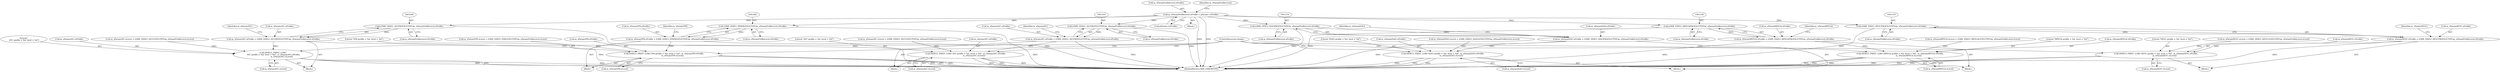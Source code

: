 digraph "0_Android_89913d7df36dbeb458ce165856bd6505a2ec647d_2@pointer" {
"1001310" [label="(Call,m_sParamProfileLevel.eProfile = pParam->eProfile)"];
"1001337" [label="(Call,(OMX_VIDEO_MPEG4PROFILETYPE)m_sParamProfileLevel.eProfile)"];
"1001333" [label="(Call,m_sParamMPEG4.eProfile = (OMX_VIDEO_MPEG4PROFILETYPE)m_sParamProfileLevel.eProfile)"];
"1001351" [label="(Call,DEBUG_PRINT_LOW(\"MPEG4 profile = %d, level = %d\", m_sParamMPEG4.eProfile,\n                            m_sParamMPEG4.eLevel))"];
"1001373" [label="(Call,(OMX_VIDEO_H263PROFILETYPE)m_sParamProfileLevel.eProfile)"];
"1001369" [label="(Call,m_sParamH263.eProfile = (OMX_VIDEO_H263PROFILETYPE)m_sParamProfileLevel.eProfile)"];
"1001387" [label="(Call,DEBUG_PRINT_LOW(\"H263 profile = %d, level = %d\", m_sParamH263.eProfile,\n                            m_sParamH263.eLevel))"];
"1001409" [label="(Call,(OMX_VIDEO_AVCPROFILETYPE)m_sParamProfileLevel.eProfile)"];
"1001405" [label="(Call,m_sParamAVC.eProfile = (OMX_VIDEO_AVCPROFILETYPE)m_sParamProfileLevel.eProfile)"];
"1001423" [label="(Call,DEBUG_PRINT_LOW(\"AVC profile = %d, level = %d\", m_sParamAVC.eProfile,\n                            m_sParamAVC.eLevel))"];
"1001445" [label="(Call,(OMX_VIDEO_AVCPROFILETYPE)m_sParamProfileLevel.eProfile)"];
"1001441" [label="(Call,m_sParamAVC.eProfile = (OMX_VIDEO_AVCPROFILETYPE)m_sParamProfileLevel.eProfile)"];
"1001459" [label="(Call,DEBUG_PRINT_LOW(\"\n AVC profile = %d, level = %d\", m_sParamAVC.eProfile,\n                            m_sParamAVC.eLevel))"];
"1001481" [label="(Call,(OMX_VIDEO_VP8PROFILETYPE)m_sParamProfileLevel.eProfile)"];
"1001477" [label="(Call,m_sParamVP8.eProfile = (OMX_VIDEO_VP8PROFILETYPE)m_sParamProfileLevel.eProfile)"];
"1001495" [label="(Call,DEBUG_PRINT_LOW(\"VP8 profile = %d, level = %d\", m_sParamVP8.eProfile,\n                            m_sParamVP8.eLevel))"];
"1001517" [label="(Call,(OMX_VIDEO_HEVCPROFILETYPE)m_sParamProfileLevel.eProfile)"];
"1001513" [label="(Call,m_sParamHEVC.eProfile = (OMX_VIDEO_HEVCPROFILETYPE)m_sParamProfileLevel.eProfile)"];
"1001531" [label="(Call,DEBUG_PRINT_LOW(\"HEVC profile = %d, level = %d\", m_sParamHEVC.eProfile,\n                            m_sParamHEVC.eLevel))"];
"1001514" [label="(Call,m_sParamHEVC.eProfile)"];
"1001513" [label="(Call,m_sParamHEVC.eProfile = (OMX_VIDEO_HEVCPROFILETYPE)m_sParamProfileLevel.eProfile)"];
"1001533" [label="(Call,m_sParamHEVC.eProfile)"];
"1001411" [label="(Call,m_sParamProfileLevel.eProfile)"];
"1001512" [label="(Block,)"];
"1001450" [label="(Call,m_sParamAVC.eLevel = (OMX_VIDEO_AVCLEVELTYPE)m_sParamProfileLevel.eLevel)"];
"1001353" [label="(Call,m_sParamMPEG4.eProfile)"];
"1001481" [label="(Call,(OMX_VIDEO_VP8PROFILETYPE)m_sParamProfileLevel.eProfile)"];
"1001380" [label="(Identifier,m_sParamH263)"];
"1001441" [label="(Call,m_sParamAVC.eProfile = (OMX_VIDEO_AVCPROFILETYPE)m_sParamProfileLevel.eProfile)"];
"1001332" [label="(Block,)"];
"1001524" [label="(Identifier,m_sParamHEVC)"];
"1001339" [label="(Call,m_sParamProfileLevel.eProfile)"];
"1001311" [label="(Call,m_sParamProfileLevel.eProfile)"];
"1001447" [label="(Call,m_sParamProfileLevel.eProfile)"];
"1001370" [label="(Call,m_sParamH263.eProfile)"];
"1001442" [label="(Call,m_sParamAVC.eProfile)"];
"1001495" [label="(Call,DEBUG_PRINT_LOW(\"VP8 profile = %d, level = %d\", m_sParamVP8.eProfile,\n                            m_sParamVP8.eLevel))"];
"1001405" [label="(Call,m_sParamAVC.eProfile = (OMX_VIDEO_AVCPROFILETYPE)m_sParamProfileLevel.eProfile)"];
"1001368" [label="(Block,)"];
"1001416" [label="(Identifier,m_sParamAVC)"];
"1001477" [label="(Call,m_sParamVP8.eProfile = (OMX_VIDEO_VP8PROFILETYPE)m_sParamProfileLevel.eProfile)"];
"1001483" [label="(Call,m_sParamProfileLevel.eProfile)"];
"1001378" [label="(Call,m_sParamH263.eLevel = (OMX_VIDEO_H263LEVELTYPE)m_sParamProfileLevel.eLevel)"];
"1001356" [label="(Call,m_sParamMPEG4.eLevel)"];
"1001344" [label="(Identifier,m_sParamMPEG4)"];
"1001334" [label="(Call,m_sParamMPEG4.eProfile)"];
"1001464" [label="(Call,m_sParamAVC.eLevel)"];
"1001333" [label="(Call,m_sParamMPEG4.eProfile = (OMX_VIDEO_MPEG4PROFILETYPE)m_sParamProfileLevel.eProfile)"];
"1001497" [label="(Call,m_sParamVP8.eProfile)"];
"1001532" [label="(Literal,\"HEVC profile = %d, level = %d\")"];
"1001531" [label="(Call,DEBUG_PRINT_LOW(\"HEVC profile = %d, level = %d\", m_sParamHEVC.eProfile,\n                            m_sParamHEVC.eLevel))"];
"1001461" [label="(Call,m_sParamAVC.eProfile)"];
"1001409" [label="(Call,(OMX_VIDEO_AVCPROFILETYPE)m_sParamProfileLevel.eProfile)"];
"1001476" [label="(Block,)"];
"1001519" [label="(Call,m_sParamProfileLevel.eProfile)"];
"1001539" [label="(ControlStructure,break;)"];
"1001517" [label="(Call,(OMX_VIDEO_HEVCPROFILETYPE)m_sParamProfileLevel.eProfile)"];
"1001342" [label="(Call,m_sParamMPEG4.eLevel = (OMX_VIDEO_MPEG4LEVELTYPE)m_sParamProfileLevel.eLevel)"];
"1001373" [label="(Call,(OMX_VIDEO_H263PROFILETYPE)m_sParamProfileLevel.eProfile)"];
"1001337" [label="(Call,(OMX_VIDEO_MPEG4PROFILETYPE)m_sParamProfileLevel.eProfile)"];
"1001277" [label="(Block,)"];
"1001392" [label="(Call,m_sParamH263.eLevel)"];
"1001406" [label="(Call,m_sParamAVC.eProfile)"];
"1001424" [label="(Literal,\"AVC profile = %d, level = %d\")"];
"1001478" [label="(Call,m_sParamVP8.eProfile)"];
"1001428" [label="(Call,m_sParamAVC.eLevel)"];
"1001440" [label="(Block,)"];
"1001522" [label="(Call,m_sParamHEVC.eLevel = (OMX_VIDEO_HEVCLEVELTYPE)m_sParamProfileLevel.eLevel)"];
"1001404" [label="(Block,)"];
"1001496" [label="(Literal,\"VP8 profile = %d, level = %d\")"];
"1001388" [label="(Literal,\"H263 profile = %d, level = %d\")"];
"1002951" [label="(MethodReturn,OMX_ERRORTYPE)"];
"1001536" [label="(Call,m_sParamHEVC.eLevel)"];
"1001486" [label="(Call,m_sParamVP8.eLevel = (OMX_VIDEO_VP8LEVELTYPE)m_sParamProfileLevel.eLevel)"];
"1001314" [label="(Call,pParam->eProfile)"];
"1001319" [label="(Identifier,m_sParamProfileLevel)"];
"1001375" [label="(Call,m_sParamProfileLevel.eProfile)"];
"1001414" [label="(Call,m_sParamAVC.eLevel = (OMX_VIDEO_AVCLEVELTYPE)m_sParamProfileLevel.eLevel)"];
"1001452" [label="(Identifier,m_sParamAVC)"];
"1001423" [label="(Call,DEBUG_PRINT_LOW(\"AVC profile = %d, level = %d\", m_sParamAVC.eProfile,\n                            m_sParamAVC.eLevel))"];
"1001500" [label="(Call,m_sParamVP8.eLevel)"];
"1001351" [label="(Call,DEBUG_PRINT_LOW(\"MPEG4 profile = %d, level = %d\", m_sParamMPEG4.eProfile,\n                            m_sParamMPEG4.eLevel))"];
"1001488" [label="(Identifier,m_sParamVP8)"];
"1001369" [label="(Call,m_sParamH263.eProfile = (OMX_VIDEO_H263PROFILETYPE)m_sParamProfileLevel.eProfile)"];
"1001445" [label="(Call,(OMX_VIDEO_AVCPROFILETYPE)m_sParamProfileLevel.eProfile)"];
"1001387" [label="(Call,DEBUG_PRINT_LOW(\"H263 profile = %d, level = %d\", m_sParamH263.eProfile,\n                            m_sParamH263.eLevel))"];
"1001310" [label="(Call,m_sParamProfileLevel.eProfile = pParam->eProfile)"];
"1001352" [label="(Literal,\"MPEG4 profile = %d, level = %d\")"];
"1001459" [label="(Call,DEBUG_PRINT_LOW(\"\n AVC profile = %d, level = %d\", m_sParamAVC.eProfile,\n                            m_sParamAVC.eLevel))"];
"1001425" [label="(Call,m_sParamAVC.eProfile)"];
"1001460" [label="(Literal,\"\n AVC profile = %d, level = %d\")"];
"1001389" [label="(Call,m_sParamH263.eProfile)"];
"1001310" -> "1001277"  [label="AST: "];
"1001310" -> "1001314"  [label="CFG: "];
"1001311" -> "1001310"  [label="AST: "];
"1001314" -> "1001310"  [label="AST: "];
"1001319" -> "1001310"  [label="CFG: "];
"1001310" -> "1002951"  [label="DDG: "];
"1001310" -> "1002951"  [label="DDG: "];
"1001310" -> "1001337"  [label="DDG: "];
"1001310" -> "1001373"  [label="DDG: "];
"1001310" -> "1001409"  [label="DDG: "];
"1001310" -> "1001445"  [label="DDG: "];
"1001310" -> "1001481"  [label="DDG: "];
"1001310" -> "1001517"  [label="DDG: "];
"1001337" -> "1001333"  [label="AST: "];
"1001337" -> "1001339"  [label="CFG: "];
"1001338" -> "1001337"  [label="AST: "];
"1001339" -> "1001337"  [label="AST: "];
"1001333" -> "1001337"  [label="CFG: "];
"1001337" -> "1002951"  [label="DDG: "];
"1001337" -> "1001333"  [label="DDG: "];
"1001333" -> "1001332"  [label="AST: "];
"1001334" -> "1001333"  [label="AST: "];
"1001344" -> "1001333"  [label="CFG: "];
"1001333" -> "1002951"  [label="DDG: "];
"1001333" -> "1001351"  [label="DDG: "];
"1001351" -> "1001332"  [label="AST: "];
"1001351" -> "1001356"  [label="CFG: "];
"1001352" -> "1001351"  [label="AST: "];
"1001353" -> "1001351"  [label="AST: "];
"1001356" -> "1001351"  [label="AST: "];
"1001539" -> "1001351"  [label="CFG: "];
"1001351" -> "1002951"  [label="DDG: "];
"1001351" -> "1002951"  [label="DDG: "];
"1001351" -> "1002951"  [label="DDG: "];
"1001342" -> "1001351"  [label="DDG: "];
"1001373" -> "1001369"  [label="AST: "];
"1001373" -> "1001375"  [label="CFG: "];
"1001374" -> "1001373"  [label="AST: "];
"1001375" -> "1001373"  [label="AST: "];
"1001369" -> "1001373"  [label="CFG: "];
"1001373" -> "1002951"  [label="DDG: "];
"1001373" -> "1001369"  [label="DDG: "];
"1001369" -> "1001368"  [label="AST: "];
"1001370" -> "1001369"  [label="AST: "];
"1001380" -> "1001369"  [label="CFG: "];
"1001369" -> "1002951"  [label="DDG: "];
"1001369" -> "1001387"  [label="DDG: "];
"1001387" -> "1001368"  [label="AST: "];
"1001387" -> "1001392"  [label="CFG: "];
"1001388" -> "1001387"  [label="AST: "];
"1001389" -> "1001387"  [label="AST: "];
"1001392" -> "1001387"  [label="AST: "];
"1001539" -> "1001387"  [label="CFG: "];
"1001387" -> "1002951"  [label="DDG: "];
"1001387" -> "1002951"  [label="DDG: "];
"1001387" -> "1002951"  [label="DDG: "];
"1001378" -> "1001387"  [label="DDG: "];
"1001409" -> "1001405"  [label="AST: "];
"1001409" -> "1001411"  [label="CFG: "];
"1001410" -> "1001409"  [label="AST: "];
"1001411" -> "1001409"  [label="AST: "];
"1001405" -> "1001409"  [label="CFG: "];
"1001409" -> "1002951"  [label="DDG: "];
"1001409" -> "1001405"  [label="DDG: "];
"1001405" -> "1001404"  [label="AST: "];
"1001406" -> "1001405"  [label="AST: "];
"1001416" -> "1001405"  [label="CFG: "];
"1001405" -> "1002951"  [label="DDG: "];
"1001405" -> "1001423"  [label="DDG: "];
"1001423" -> "1001404"  [label="AST: "];
"1001423" -> "1001428"  [label="CFG: "];
"1001424" -> "1001423"  [label="AST: "];
"1001425" -> "1001423"  [label="AST: "];
"1001428" -> "1001423"  [label="AST: "];
"1001539" -> "1001423"  [label="CFG: "];
"1001423" -> "1002951"  [label="DDG: "];
"1001423" -> "1002951"  [label="DDG: "];
"1001423" -> "1002951"  [label="DDG: "];
"1001414" -> "1001423"  [label="DDG: "];
"1001445" -> "1001441"  [label="AST: "];
"1001445" -> "1001447"  [label="CFG: "];
"1001446" -> "1001445"  [label="AST: "];
"1001447" -> "1001445"  [label="AST: "];
"1001441" -> "1001445"  [label="CFG: "];
"1001445" -> "1002951"  [label="DDG: "];
"1001445" -> "1001441"  [label="DDG: "];
"1001441" -> "1001440"  [label="AST: "];
"1001442" -> "1001441"  [label="AST: "];
"1001452" -> "1001441"  [label="CFG: "];
"1001441" -> "1002951"  [label="DDG: "];
"1001441" -> "1001459"  [label="DDG: "];
"1001459" -> "1001440"  [label="AST: "];
"1001459" -> "1001464"  [label="CFG: "];
"1001460" -> "1001459"  [label="AST: "];
"1001461" -> "1001459"  [label="AST: "];
"1001464" -> "1001459"  [label="AST: "];
"1001539" -> "1001459"  [label="CFG: "];
"1001459" -> "1002951"  [label="DDG: "];
"1001459" -> "1002951"  [label="DDG: "];
"1001459" -> "1002951"  [label="DDG: "];
"1001450" -> "1001459"  [label="DDG: "];
"1001481" -> "1001477"  [label="AST: "];
"1001481" -> "1001483"  [label="CFG: "];
"1001482" -> "1001481"  [label="AST: "];
"1001483" -> "1001481"  [label="AST: "];
"1001477" -> "1001481"  [label="CFG: "];
"1001481" -> "1002951"  [label="DDG: "];
"1001481" -> "1001477"  [label="DDG: "];
"1001477" -> "1001476"  [label="AST: "];
"1001478" -> "1001477"  [label="AST: "];
"1001488" -> "1001477"  [label="CFG: "];
"1001477" -> "1002951"  [label="DDG: "];
"1001477" -> "1001495"  [label="DDG: "];
"1001495" -> "1001476"  [label="AST: "];
"1001495" -> "1001500"  [label="CFG: "];
"1001496" -> "1001495"  [label="AST: "];
"1001497" -> "1001495"  [label="AST: "];
"1001500" -> "1001495"  [label="AST: "];
"1001539" -> "1001495"  [label="CFG: "];
"1001495" -> "1002951"  [label="DDG: "];
"1001495" -> "1002951"  [label="DDG: "];
"1001495" -> "1002951"  [label="DDG: "];
"1001486" -> "1001495"  [label="DDG: "];
"1001517" -> "1001513"  [label="AST: "];
"1001517" -> "1001519"  [label="CFG: "];
"1001518" -> "1001517"  [label="AST: "];
"1001519" -> "1001517"  [label="AST: "];
"1001513" -> "1001517"  [label="CFG: "];
"1001517" -> "1002951"  [label="DDG: "];
"1001517" -> "1001513"  [label="DDG: "];
"1001513" -> "1001512"  [label="AST: "];
"1001514" -> "1001513"  [label="AST: "];
"1001524" -> "1001513"  [label="CFG: "];
"1001513" -> "1002951"  [label="DDG: "];
"1001513" -> "1001531"  [label="DDG: "];
"1001531" -> "1001512"  [label="AST: "];
"1001531" -> "1001536"  [label="CFG: "];
"1001532" -> "1001531"  [label="AST: "];
"1001533" -> "1001531"  [label="AST: "];
"1001536" -> "1001531"  [label="AST: "];
"1001539" -> "1001531"  [label="CFG: "];
"1001531" -> "1002951"  [label="DDG: "];
"1001531" -> "1002951"  [label="DDG: "];
"1001531" -> "1002951"  [label="DDG: "];
"1001522" -> "1001531"  [label="DDG: "];
}
